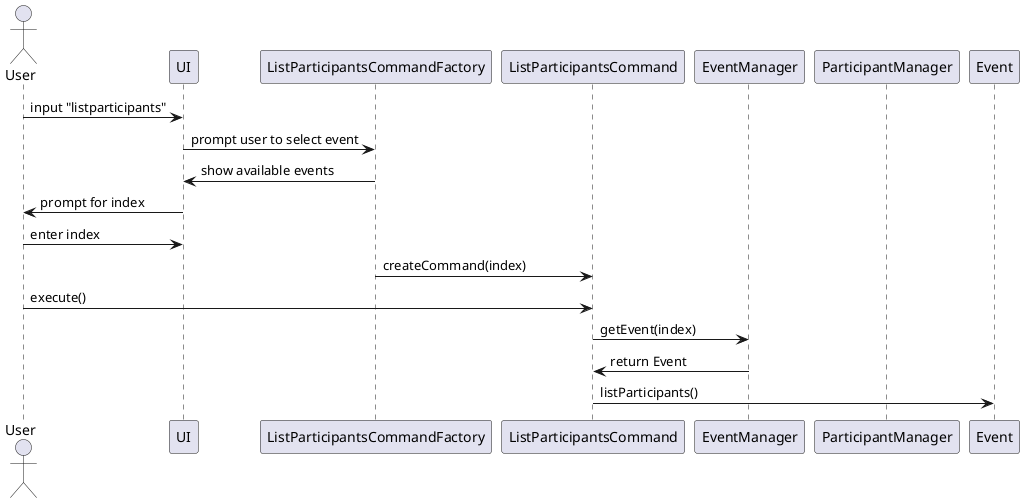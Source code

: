 @startuml
actor User
participant "UI" as UI
participant "ListParticipantsCommandFactory" as Factory
participant "ListParticipantsCommand" as Command
participant "EventManager" as EM
participant "ParticipantManager" as PM

User -> UI : input "listparticipants"
UI -> Factory : prompt user to select event
Factory -> UI : show available events
UI -> User : prompt for index
User -> UI : enter index

Factory -> Command : createCommand(index)
User -> Command : execute()

Command -> EM : getEvent(index)
EM -> Command : return Event
Command -> Event : listParticipants()
@enduml
